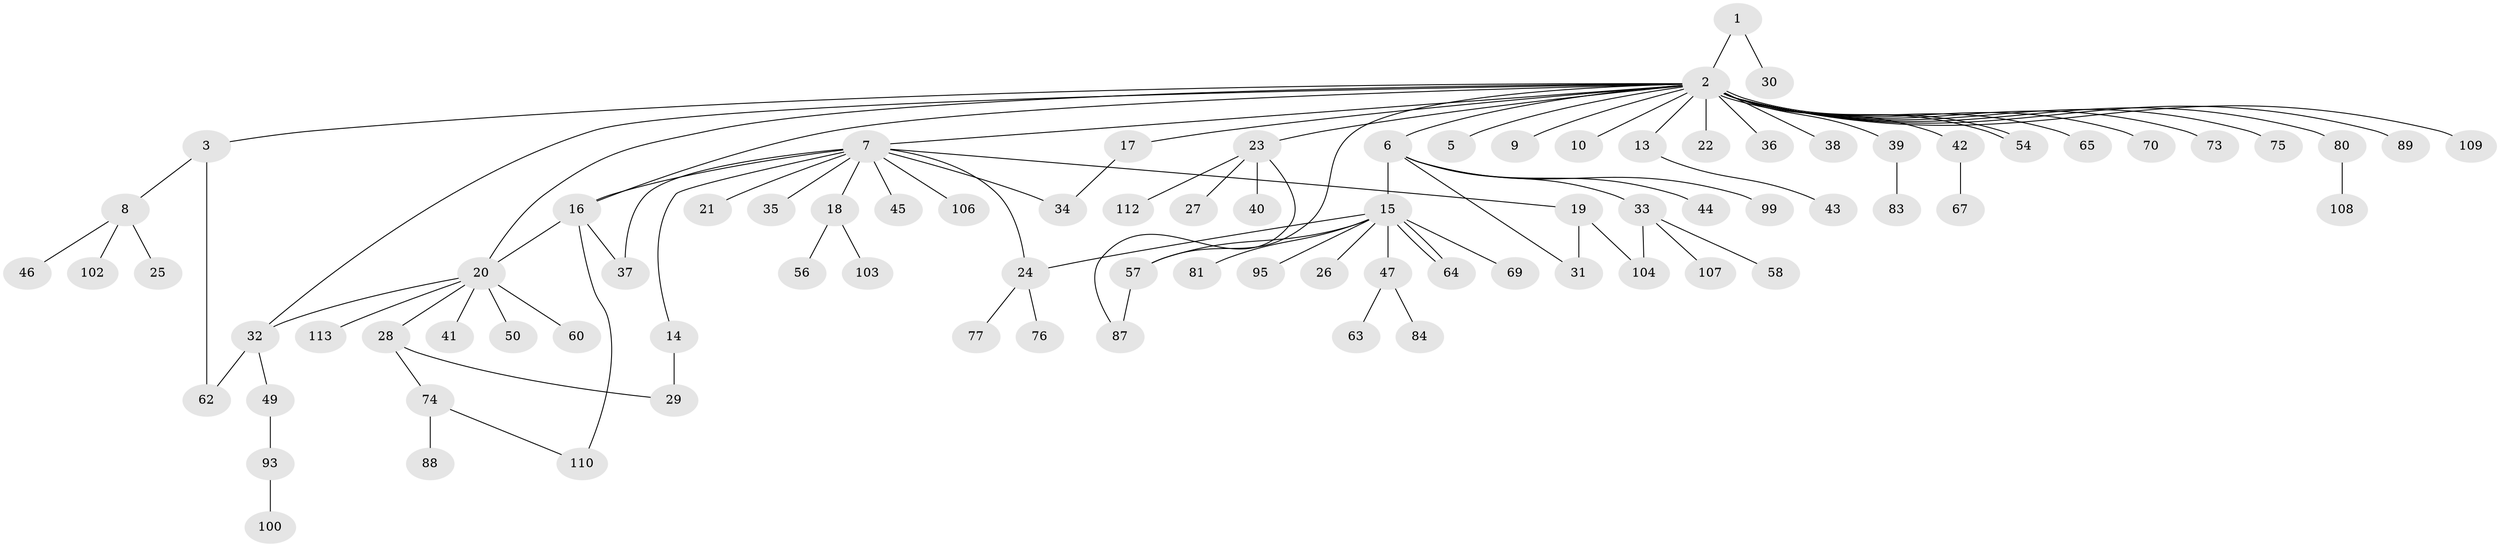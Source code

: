 // Generated by graph-tools (version 1.1) at 2025/23/03/03/25 07:23:49]
// undirected, 84 vertices, 98 edges
graph export_dot {
graph [start="1"]
  node [color=gray90,style=filled];
  1 [super="+68"];
  2 [super="+4"];
  3 [super="+11"];
  5;
  6 [super="+12"];
  7 [super="+48"];
  8 [super="+96"];
  9 [super="+51"];
  10;
  13;
  14 [super="+72"];
  15 [super="+115"];
  16 [super="+91"];
  17 [super="+66"];
  18 [super="+98"];
  19 [super="+78"];
  20 [super="+111"];
  21;
  22;
  23 [super="+53"];
  24 [super="+94"];
  25 [super="+61"];
  26;
  27;
  28 [super="+52"];
  29 [super="+92"];
  30;
  31 [super="+97"];
  32 [super="+114"];
  33 [super="+59"];
  34 [super="+82"];
  35;
  36;
  37 [super="+55"];
  38;
  39;
  40;
  41;
  42 [super="+90"];
  43;
  44;
  45;
  46;
  47;
  49;
  50;
  54;
  56;
  57 [super="+86"];
  58;
  60;
  62;
  63 [super="+71"];
  64;
  65;
  67 [super="+105"];
  69;
  70 [super="+79"];
  73;
  74 [super="+101"];
  75;
  76 [super="+85"];
  77;
  80;
  81;
  83;
  84;
  87;
  88;
  89;
  93;
  95;
  99;
  100;
  102;
  103;
  104;
  106;
  107;
  108;
  109;
  110;
  112;
  113;
  1 -- 2;
  1 -- 30;
  2 -- 3;
  2 -- 5;
  2 -- 6;
  2 -- 7;
  2 -- 10;
  2 -- 13;
  2 -- 16;
  2 -- 20;
  2 -- 22;
  2 -- 23;
  2 -- 32;
  2 -- 36;
  2 -- 38;
  2 -- 42;
  2 -- 54;
  2 -- 54;
  2 -- 65;
  2 -- 70;
  2 -- 73;
  2 -- 75;
  2 -- 80;
  2 -- 89;
  2 -- 109;
  2 -- 9;
  2 -- 17;
  2 -- 39;
  2 -- 57;
  3 -- 8;
  3 -- 62;
  6 -- 15;
  6 -- 31;
  6 -- 33;
  6 -- 44;
  6 -- 99;
  7 -- 14;
  7 -- 16;
  7 -- 18;
  7 -- 19;
  7 -- 21;
  7 -- 24;
  7 -- 35;
  7 -- 37;
  7 -- 45;
  7 -- 106;
  7 -- 34;
  8 -- 25;
  8 -- 46;
  8 -- 102;
  13 -- 43;
  14 -- 29;
  15 -- 24;
  15 -- 26;
  15 -- 47;
  15 -- 57;
  15 -- 64;
  15 -- 64;
  15 -- 69;
  15 -- 81;
  15 -- 95;
  16 -- 110;
  16 -- 20;
  16 -- 37;
  17 -- 34;
  18 -- 56;
  18 -- 103;
  19 -- 31;
  19 -- 104;
  20 -- 28;
  20 -- 32;
  20 -- 41;
  20 -- 50;
  20 -- 60;
  20 -- 113;
  23 -- 27;
  23 -- 40;
  23 -- 112;
  23 -- 87;
  24 -- 76;
  24 -- 77;
  28 -- 29;
  28 -- 74;
  32 -- 49;
  32 -- 62;
  33 -- 58;
  33 -- 104;
  33 -- 107;
  39 -- 83;
  42 -- 67;
  47 -- 63;
  47 -- 84;
  49 -- 93;
  57 -- 87;
  74 -- 88;
  74 -- 110;
  80 -- 108;
  93 -- 100;
}
